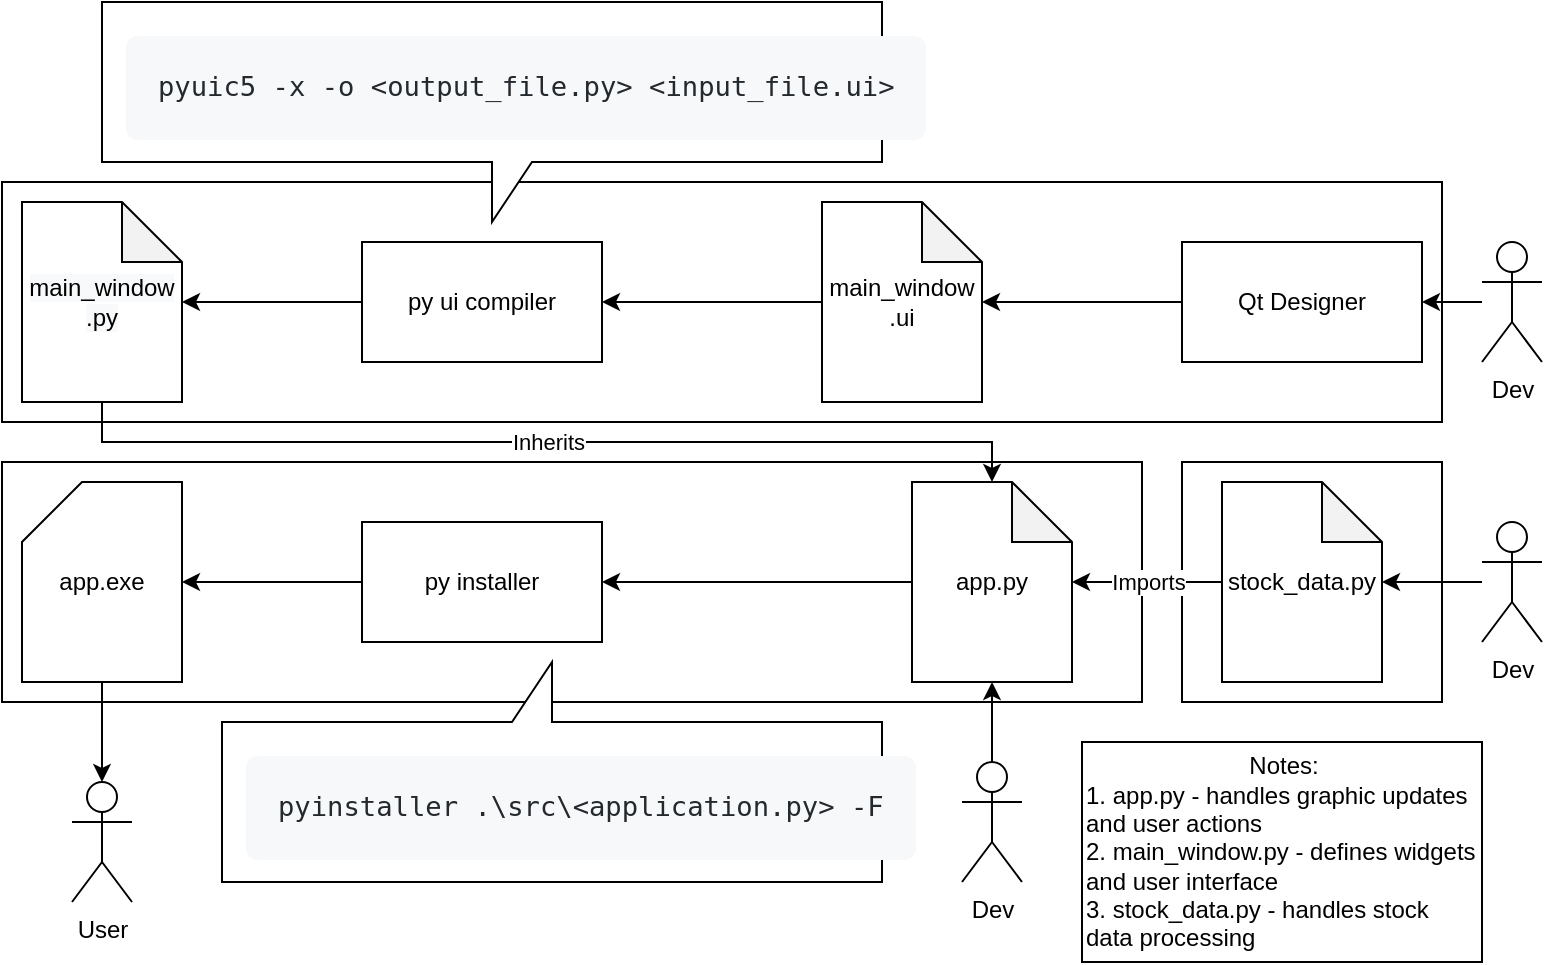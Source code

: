 <mxfile version="13.7.7" type="device"><diagram id="WfuwstufjStaR2fBVYIU" name="Page-1"><mxGraphModel dx="1038" dy="580" grid="1" gridSize="10" guides="1" tooltips="1" connect="1" arrows="1" fold="1" page="1" pageScale="1" pageWidth="850" pageHeight="1100" math="0" shadow="0"><root><mxCell id="0"/><mxCell id="1" parent="0"/><mxCell id="rDjreiRa2JxByU-Be1jA-17" value="" style="rounded=0;whiteSpace=wrap;html=1;" parent="1" vertex="1"><mxGeometry x="60" y="280" width="570" height="120" as="geometry"/></mxCell><mxCell id="EjJXuqB2qx8FfUkk7bM_-2" value="" style="shape=callout;whiteSpace=wrap;html=1;perimeter=calloutPerimeter;rotation=-180;" vertex="1" parent="1"><mxGeometry x="170" y="380" width="330" height="110" as="geometry"/></mxCell><mxCell id="rDjreiRa2JxByU-Be1jA-15" value="" style="rounded=0;whiteSpace=wrap;html=1;" parent="1" vertex="1"><mxGeometry x="60" y="140" width="720" height="120" as="geometry"/></mxCell><mxCell id="EjJXuqB2qx8FfUkk7bM_-1" value="" style="shape=callout;whiteSpace=wrap;html=1;perimeter=calloutPerimeter;" vertex="1" parent="1"><mxGeometry x="110" y="50" width="390" height="110" as="geometry"/></mxCell><mxCell id="rDjreiRa2JxByU-Be1jA-7" value="" style="edgeStyle=orthogonalEdgeStyle;rounded=0;orthogonalLoop=1;jettySize=auto;html=1;" parent="1" source="rDjreiRa2JxByU-Be1jA-1" target="rDjreiRa2JxByU-Be1jA-2" edge="1"><mxGeometry relative="1" as="geometry"/></mxCell><mxCell id="rDjreiRa2JxByU-Be1jA-1" value="Qt Designer" style="rounded=0;whiteSpace=wrap;html=1;" parent="1" vertex="1"><mxGeometry x="650" y="170" width="120" height="60" as="geometry"/></mxCell><mxCell id="rDjreiRa2JxByU-Be1jA-10" value="" style="edgeStyle=orthogonalEdgeStyle;rounded=0;orthogonalLoop=1;jettySize=auto;html=1;" parent="1" source="rDjreiRa2JxByU-Be1jA-2" target="rDjreiRa2JxByU-Be1jA-8" edge="1"><mxGeometry relative="1" as="geometry"/></mxCell><mxCell id="rDjreiRa2JxByU-Be1jA-2" value="main_window&lt;br&gt;.ui" style="shape=note;whiteSpace=wrap;html=1;backgroundOutline=1;darkOpacity=0.05;" parent="1" vertex="1"><mxGeometry x="470" y="150" width="80" height="100" as="geometry"/></mxCell><mxCell id="rDjreiRa2JxByU-Be1jA-6" value="" style="edgeStyle=orthogonalEdgeStyle;rounded=0;orthogonalLoop=1;jettySize=auto;html=1;" parent="1" source="rDjreiRa2JxByU-Be1jA-3" target="rDjreiRa2JxByU-Be1jA-1" edge="1"><mxGeometry relative="1" as="geometry"/></mxCell><mxCell id="rDjreiRa2JxByU-Be1jA-3" value="Dev" style="shape=umlActor;verticalLabelPosition=bottom;verticalAlign=top;html=1;outlineConnect=0;" parent="1" vertex="1"><mxGeometry x="800" y="170" width="30" height="60" as="geometry"/></mxCell><mxCell id="rDjreiRa2JxByU-Be1jA-13" value="" style="edgeStyle=orthogonalEdgeStyle;rounded=0;orthogonalLoop=1;jettySize=auto;html=1;" parent="1" source="rDjreiRa2JxByU-Be1jA-8" target="rDjreiRa2JxByU-Be1jA-12" edge="1"><mxGeometry relative="1" as="geometry"/></mxCell><mxCell id="rDjreiRa2JxByU-Be1jA-8" value="py ui compiler" style="rounded=0;whiteSpace=wrap;html=1;" parent="1" vertex="1"><mxGeometry x="240" y="170" width="120" height="60" as="geometry"/></mxCell><mxCell id="rDjreiRa2JxByU-Be1jA-9" value="&lt;pre style=&quot;box-sizing: border-box ; font-family: , &amp;quot;consolas&amp;quot; , &amp;quot;liberation mono&amp;quot; , &amp;quot;menlo&amp;quot; , monospace ; font-size: 13.6px ; margin-top: 0px ; margin-bottom: 16px ; overflow-wrap: normal ; padding: 16px ; overflow: auto ; line-height: 1.45 ; background-color: rgb(246 , 248 , 250) ; border-radius: 6px ; color: rgb(36 , 41 , 46) ; font-style: normal ; font-weight: 400 ; letter-spacing: normal ; text-indent: 0px ; text-transform: none ; word-spacing: 0px&quot;&gt;&lt;code style=&quot;box-sizing: border-box; font-size: 13.6px; padding: 0px; margin: 0px; border-radius: 6px; word-break: normal; border: 0px; display: inline; overflow: visible; line-height: inherit; overflow-wrap: normal;&quot;&gt;pyuic5 -x -o &amp;lt;output_file.py&amp;gt; &amp;lt;input_file.ui&amp;gt;&lt;/code&gt;&lt;/pre&gt;" style="text;whiteSpace=wrap;html=1;" parent="1" vertex="1"><mxGeometry x="120" y="60" width="390" height="80" as="geometry"/></mxCell><mxCell id="rDjreiRa2JxByU-Be1jA-24" value="Inherits" style="edgeStyle=orthogonalEdgeStyle;rounded=0;orthogonalLoop=1;jettySize=auto;html=1;" parent="1" source="rDjreiRa2JxByU-Be1jA-12" target="rDjreiRa2JxByU-Be1jA-23" edge="1"><mxGeometry relative="1" as="geometry"><Array as="points"><mxPoint x="110" y="270"/><mxPoint x="555" y="270"/></Array></mxGeometry></mxCell><mxCell id="rDjreiRa2JxByU-Be1jA-12" value="&lt;span style=&quot;color: rgb(0 , 0 , 0) ; font-family: &amp;#34;helvetica&amp;#34; ; font-size: 12px ; font-style: normal ; font-weight: 400 ; letter-spacing: normal ; text-align: center ; text-indent: 0px ; text-transform: none ; word-spacing: 0px ; background-color: rgb(248 , 249 , 250) ; display: inline ; float: none&quot;&gt;main_window&lt;/span&gt;&lt;br style=&quot;color: rgb(0 , 0 , 0) ; font-family: &amp;#34;helvetica&amp;#34; ; font-size: 12px ; font-style: normal ; font-weight: 400 ; letter-spacing: normal ; text-align: center ; text-indent: 0px ; text-transform: none ; word-spacing: 0px ; background-color: rgb(248 , 249 , 250)&quot;&gt;&lt;span style=&quot;color: rgb(0 , 0 , 0) ; font-family: &amp;#34;helvetica&amp;#34; ; font-size: 12px ; font-style: normal ; font-weight: 400 ; letter-spacing: normal ; text-align: center ; text-indent: 0px ; text-transform: none ; word-spacing: 0px ; background-color: rgb(248 , 249 , 250) ; display: inline ; float: none&quot;&gt;.py&lt;/span&gt;" style="shape=note;whiteSpace=wrap;html=1;backgroundOutline=1;darkOpacity=0.05;" parent="1" vertex="1"><mxGeometry x="70" y="150" width="80" height="100" as="geometry"/></mxCell><mxCell id="rDjreiRa2JxByU-Be1jA-16" value="" style="rounded=0;whiteSpace=wrap;html=1;" parent="1" vertex="1"><mxGeometry x="650" y="280" width="130" height="120" as="geometry"/></mxCell><mxCell id="rDjreiRa2JxByU-Be1jA-20" value="" style="edgeStyle=orthogonalEdgeStyle;rounded=0;orthogonalLoop=1;jettySize=auto;html=1;" parent="1" source="rDjreiRa2JxByU-Be1jA-18" target="rDjreiRa2JxByU-Be1jA-19" edge="1"><mxGeometry relative="1" as="geometry"/></mxCell><mxCell id="rDjreiRa2JxByU-Be1jA-18" value="Dev" style="shape=umlActor;verticalLabelPosition=bottom;verticalAlign=top;html=1;outlineConnect=0;" parent="1" vertex="1"><mxGeometry x="800" y="310" width="30" height="60" as="geometry"/></mxCell><mxCell id="rDjreiRa2JxByU-Be1jA-25" value="Imports" style="edgeStyle=orthogonalEdgeStyle;rounded=0;orthogonalLoop=1;jettySize=auto;html=1;" parent="1" source="rDjreiRa2JxByU-Be1jA-19" target="rDjreiRa2JxByU-Be1jA-23" edge="1"><mxGeometry relative="1" as="geometry"/></mxCell><mxCell id="rDjreiRa2JxByU-Be1jA-19" value="stock_data.py" style="shape=note;whiteSpace=wrap;html=1;backgroundOutline=1;darkOpacity=0.05;" parent="1" vertex="1"><mxGeometry x="670" y="290" width="80" height="100" as="geometry"/></mxCell><mxCell id="rDjreiRa2JxByU-Be1jA-27" style="edgeStyle=orthogonalEdgeStyle;rounded=0;orthogonalLoop=1;jettySize=auto;html=1;" parent="1" source="rDjreiRa2JxByU-Be1jA-23" target="rDjreiRa2JxByU-Be1jA-26" edge="1"><mxGeometry relative="1" as="geometry"/></mxCell><mxCell id="rDjreiRa2JxByU-Be1jA-23" value="app.py" style="shape=note;whiteSpace=wrap;html=1;backgroundOutline=1;darkOpacity=0.05;" parent="1" vertex="1"><mxGeometry x="515" y="290" width="80" height="100" as="geometry"/></mxCell><mxCell id="rDjreiRa2JxByU-Be1jA-30" style="edgeStyle=orthogonalEdgeStyle;rounded=0;orthogonalLoop=1;jettySize=auto;html=1;" parent="1" source="rDjreiRa2JxByU-Be1jA-26" target="rDjreiRa2JxByU-Be1jA-29" edge="1"><mxGeometry relative="1" as="geometry"/></mxCell><mxCell id="rDjreiRa2JxByU-Be1jA-26" value="py installer" style="rounded=0;whiteSpace=wrap;html=1;" parent="1" vertex="1"><mxGeometry x="240" y="310" width="120" height="60" as="geometry"/></mxCell><mxCell id="rDjreiRa2JxByU-Be1jA-28" value="&lt;pre style=&quot;box-sizing: border-box ; font-family: , &amp;quot;consolas&amp;quot; , &amp;quot;liberation mono&amp;quot; , &amp;quot;menlo&amp;quot; , monospace ; font-size: 13.6px ; margin-top: 0px ; margin-bottom: 16px ; overflow-wrap: normal ; padding: 16px ; overflow: auto ; line-height: 1.45 ; background-color: rgb(246 , 248 , 250) ; border-radius: 6px ; color: rgb(36 , 41 , 46) ; font-style: normal ; font-weight: 400 ; letter-spacing: normal ; text-indent: 0px ; text-transform: none ; word-spacing: 0px&quot;&gt;&lt;code style=&quot;box-sizing: border-box; font-size: 13.6px; padding: 0px; margin: 0px; border-radius: 6px; word-break: normal; border: 0px; display: inline; overflow: visible; line-height: inherit; overflow-wrap: normal;&quot;&gt;pyinstaller .\src\&amp;lt;application.py&amp;gt; -F&lt;/code&gt;&lt;/pre&gt;" style="text;whiteSpace=wrap;html=1;" parent="1" vertex="1"><mxGeometry x="180" y="420" width="330" height="80" as="geometry"/></mxCell><mxCell id="rDjreiRa2JxByU-Be1jA-32" style="edgeStyle=orthogonalEdgeStyle;rounded=0;orthogonalLoop=1;jettySize=auto;html=1;" parent="1" source="rDjreiRa2JxByU-Be1jA-29" target="rDjreiRa2JxByU-Be1jA-31" edge="1"><mxGeometry relative="1" as="geometry"/></mxCell><mxCell id="rDjreiRa2JxByU-Be1jA-29" value="app.exe" style="shape=card;whiteSpace=wrap;html=1;" parent="1" vertex="1"><mxGeometry x="70" y="290" width="80" height="100" as="geometry"/></mxCell><mxCell id="rDjreiRa2JxByU-Be1jA-31" value="User" style="shape=umlActor;verticalLabelPosition=bottom;verticalAlign=top;html=1;outlineConnect=0;" parent="1" vertex="1"><mxGeometry x="95" y="440" width="30" height="60" as="geometry"/></mxCell><mxCell id="rDjreiRa2JxByU-Be1jA-34" value="" style="edgeStyle=orthogonalEdgeStyle;rounded=0;orthogonalLoop=1;jettySize=auto;html=1;" parent="1" source="rDjreiRa2JxByU-Be1jA-33" target="rDjreiRa2JxByU-Be1jA-23" edge="1"><mxGeometry relative="1" as="geometry"/></mxCell><mxCell id="rDjreiRa2JxByU-Be1jA-33" value="Dev" style="shape=umlActor;verticalLabelPosition=bottom;verticalAlign=top;html=1;outlineConnect=0;" parent="1" vertex="1"><mxGeometry x="540" y="430" width="30" height="60" as="geometry"/></mxCell><mxCell id="EjJXuqB2qx8FfUkk7bM_-3" value="&lt;div style=&quot;text-align: center&quot;&gt;&lt;span&gt;Notes:&lt;/span&gt;&lt;/div&gt;1. app.py - handles graphic updates and user actions&lt;br&gt;2. main_window.py - defines widgets and user interface&lt;br&gt;3. stock_data.py - handles stock data processing" style="rounded=0;whiteSpace=wrap;html=1;align=left;" vertex="1" parent="1"><mxGeometry x="600" y="420" width="200" height="110" as="geometry"/></mxCell></root></mxGraphModel></diagram></mxfile>